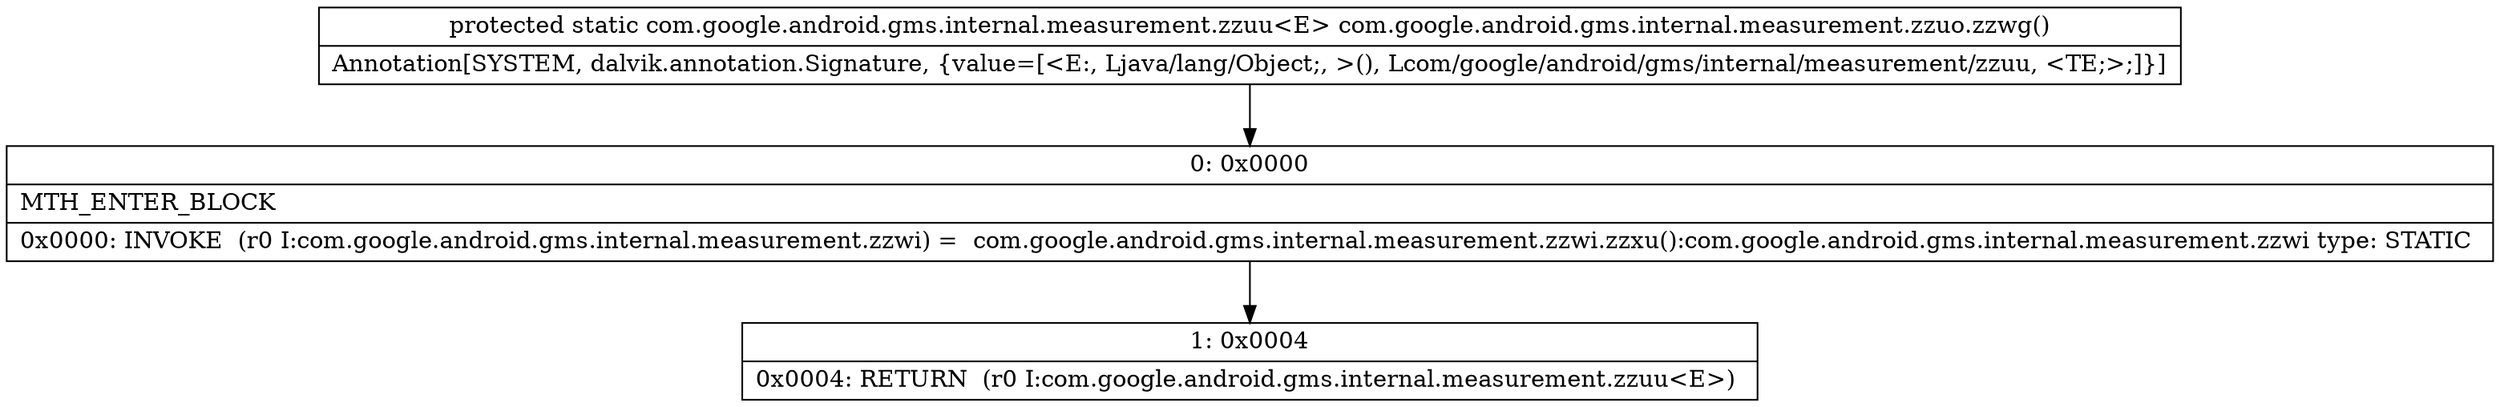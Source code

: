 digraph "CFG forcom.google.android.gms.internal.measurement.zzuo.zzwg()Lcom\/google\/android\/gms\/internal\/measurement\/zzuu;" {
Node_0 [shape=record,label="{0\:\ 0x0000|MTH_ENTER_BLOCK\l|0x0000: INVOKE  (r0 I:com.google.android.gms.internal.measurement.zzwi) =  com.google.android.gms.internal.measurement.zzwi.zzxu():com.google.android.gms.internal.measurement.zzwi type: STATIC \l}"];
Node_1 [shape=record,label="{1\:\ 0x0004|0x0004: RETURN  (r0 I:com.google.android.gms.internal.measurement.zzuu\<E\>) \l}"];
MethodNode[shape=record,label="{protected static com.google.android.gms.internal.measurement.zzuu\<E\> com.google.android.gms.internal.measurement.zzuo.zzwg()  | Annotation[SYSTEM, dalvik.annotation.Signature, \{value=[\<E:, Ljava\/lang\/Object;, \>(), Lcom\/google\/android\/gms\/internal\/measurement\/zzuu, \<TE;\>;]\}]\l}"];
MethodNode -> Node_0;
Node_0 -> Node_1;
}

